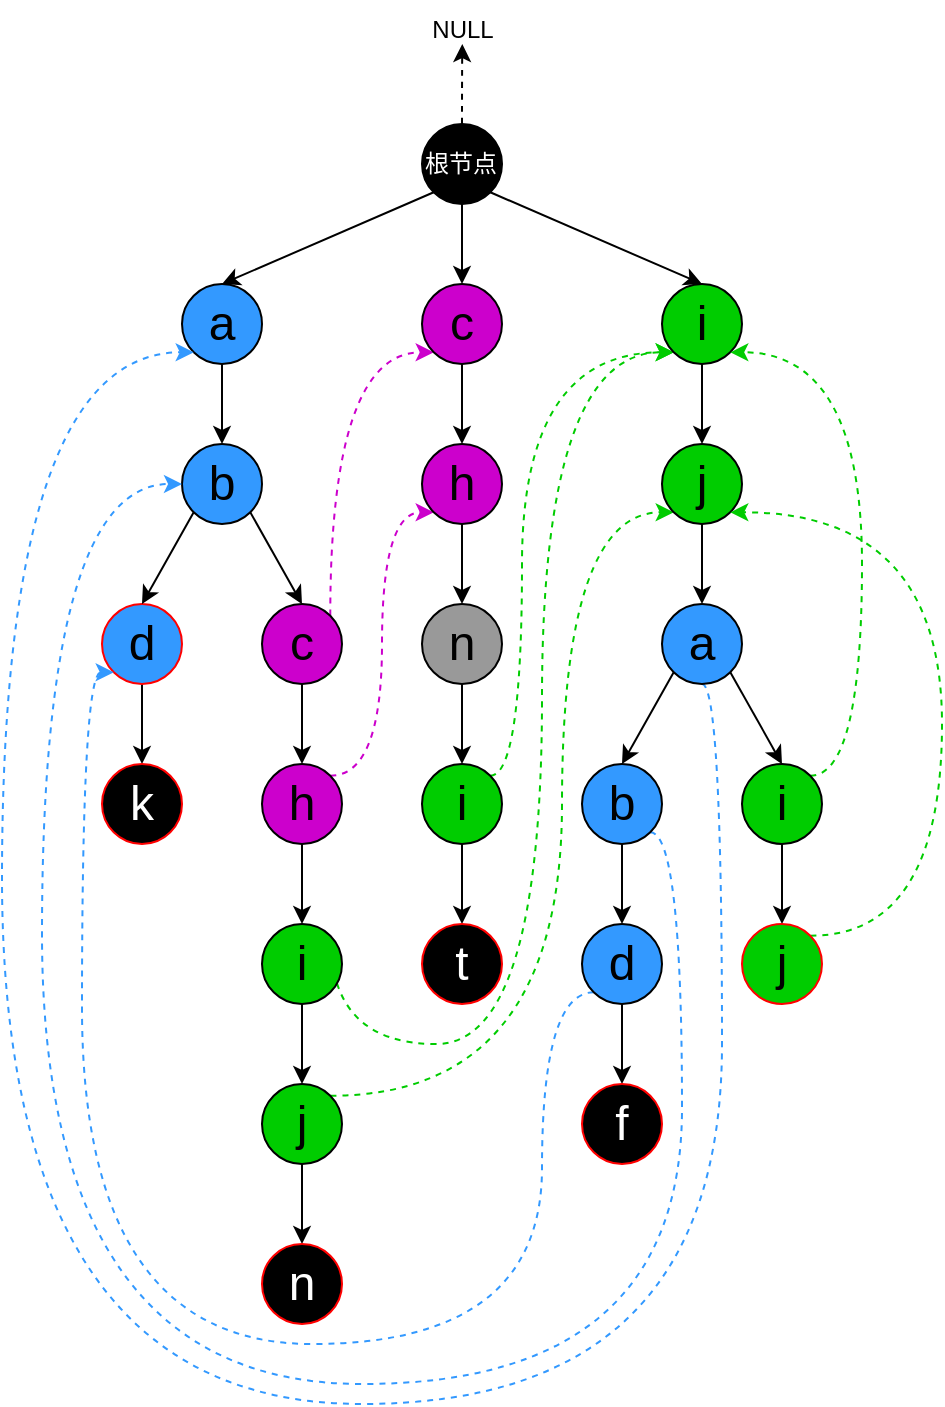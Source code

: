 <mxfile version="26.0.6">
  <diagram name="第 1 页" id="MK9CmVXxxkNz_g2SXvgl">
    <mxGraphModel dx="1185" dy="627" grid="1" gridSize="10" guides="1" tooltips="1" connect="1" arrows="1" fold="1" page="1" pageScale="1" pageWidth="827" pageHeight="1169" math="0" shadow="0">
      <root>
        <mxCell id="0" />
        <mxCell id="1" parent="0" />
        <mxCell id="7FsaL07EeZhA4-ebnF5I-49" style="edgeStyle=orthogonalEdgeStyle;rounded=0;orthogonalLoop=1;jettySize=auto;html=1;exitX=0.5;exitY=1;exitDx=0;exitDy=0;entryX=0.5;entryY=0;entryDx=0;entryDy=0;" edge="1" parent="1" source="7FsaL07EeZhA4-ebnF5I-1" target="7FsaL07EeZhA4-ebnF5I-24">
          <mxGeometry relative="1" as="geometry" />
        </mxCell>
        <mxCell id="7FsaL07EeZhA4-ebnF5I-65" style="edgeStyle=orthogonalEdgeStyle;rounded=0;orthogonalLoop=1;jettySize=auto;html=1;exitX=0.5;exitY=0;exitDx=0;exitDy=0;curved=1;dashed=1;" edge="1" parent="1" source="7FsaL07EeZhA4-ebnF5I-1">
          <mxGeometry relative="1" as="geometry">
            <mxPoint x="420.143" y="40" as="targetPoint" />
          </mxGeometry>
        </mxCell>
        <mxCell id="7FsaL07EeZhA4-ebnF5I-1" value="" style="ellipse;whiteSpace=wrap;html=1;aspect=fixed;fillColor=#000000;" vertex="1" parent="1">
          <mxGeometry x="400" y="80" width="40" height="40" as="geometry" />
        </mxCell>
        <mxCell id="7FsaL07EeZhA4-ebnF5I-2" value="&lt;span style=&quot;font-size: 24px;&quot;&gt;a&lt;/span&gt;" style="ellipse;whiteSpace=wrap;html=1;aspect=fixed;fillColor=#3399FF;" vertex="1" parent="1">
          <mxGeometry x="280" y="160" width="40" height="40" as="geometry" />
        </mxCell>
        <mxCell id="7FsaL07EeZhA4-ebnF5I-3" value="&lt;span style=&quot;font-size: 24px;&quot;&gt;b&lt;/span&gt;" style="ellipse;whiteSpace=wrap;html=1;aspect=fixed;fillColor=#3399FF;" vertex="1" parent="1">
          <mxGeometry x="280" y="240" width="40" height="40" as="geometry" />
        </mxCell>
        <mxCell id="7FsaL07EeZhA4-ebnF5I-13" style="edgeStyle=orthogonalEdgeStyle;rounded=0;orthogonalLoop=1;jettySize=auto;html=1;exitX=0.5;exitY=1;exitDx=0;exitDy=0;entryX=0.5;entryY=0;entryDx=0;entryDy=0;" edge="1" parent="1" source="7FsaL07EeZhA4-ebnF5I-4" target="7FsaL07EeZhA4-ebnF5I-5">
          <mxGeometry relative="1" as="geometry" />
        </mxCell>
        <mxCell id="7FsaL07EeZhA4-ebnF5I-4" value="&lt;span style=&quot;font-size: 24px;&quot;&gt;d&lt;/span&gt;" style="ellipse;whiteSpace=wrap;html=1;aspect=fixed;fillColor=#3399FF;strokeColor=#FF0000;" vertex="1" parent="1">
          <mxGeometry x="240" y="320" width="40" height="40" as="geometry" />
        </mxCell>
        <mxCell id="7FsaL07EeZhA4-ebnF5I-5" value="&lt;span style=&quot;font-size: 24px;&quot;&gt;&lt;font style=&quot;color: rgb(255, 255, 255);&quot;&gt;k&lt;/font&gt;&lt;/span&gt;" style="ellipse;whiteSpace=wrap;html=1;aspect=fixed;fillColor=#000000;strokeColor=#FF0000;" vertex="1" parent="1">
          <mxGeometry x="240" y="400" width="40" height="40" as="geometry" />
        </mxCell>
        <mxCell id="7FsaL07EeZhA4-ebnF5I-10" value="" style="endArrow=classic;html=1;rounded=0;exitX=0.5;exitY=1;exitDx=0;exitDy=0;entryX=0.5;entryY=0;entryDx=0;entryDy=0;" edge="1" parent="1" source="7FsaL07EeZhA4-ebnF5I-2" target="7FsaL07EeZhA4-ebnF5I-3">
          <mxGeometry width="50" height="50" relative="1" as="geometry">
            <mxPoint x="380" y="250" as="sourcePoint" />
            <mxPoint x="430" y="200" as="targetPoint" />
          </mxGeometry>
        </mxCell>
        <mxCell id="7FsaL07EeZhA4-ebnF5I-11" value="" style="endArrow=classic;html=1;rounded=0;exitX=0;exitY=1;exitDx=0;exitDy=0;entryX=0.5;entryY=0;entryDx=0;entryDy=0;" edge="1" parent="1" source="7FsaL07EeZhA4-ebnF5I-3" target="7FsaL07EeZhA4-ebnF5I-4">
          <mxGeometry width="50" height="50" relative="1" as="geometry">
            <mxPoint x="380" y="250" as="sourcePoint" />
            <mxPoint x="430" y="200" as="targetPoint" />
          </mxGeometry>
        </mxCell>
        <mxCell id="7FsaL07EeZhA4-ebnF5I-20" style="edgeStyle=orthogonalEdgeStyle;rounded=0;orthogonalLoop=1;jettySize=auto;html=1;exitX=0.5;exitY=1;exitDx=0;exitDy=0;entryX=0.5;entryY=0;entryDx=0;entryDy=0;" edge="1" parent="1" source="7FsaL07EeZhA4-ebnF5I-12" target="7FsaL07EeZhA4-ebnF5I-14">
          <mxGeometry relative="1" as="geometry" />
        </mxCell>
        <mxCell id="7FsaL07EeZhA4-ebnF5I-51" style="edgeStyle=orthogonalEdgeStyle;rounded=0;orthogonalLoop=1;jettySize=auto;html=1;exitX=1;exitY=0;exitDx=0;exitDy=0;entryX=0;entryY=1;entryDx=0;entryDy=0;curved=1;dashed=1;strokeColor=#CC00CC;" edge="1" parent="1" source="7FsaL07EeZhA4-ebnF5I-12" target="7FsaL07EeZhA4-ebnF5I-24">
          <mxGeometry relative="1" as="geometry">
            <Array as="points">
              <mxPoint x="354" y="194" />
            </Array>
          </mxGeometry>
        </mxCell>
        <mxCell id="7FsaL07EeZhA4-ebnF5I-12" value="&lt;span style=&quot;font-size: 24px;&quot;&gt;c&lt;/span&gt;&lt;span style=&quot;color: rgba(0, 0, 0, 0); font-family: monospace; font-size: 0px; text-align: start; text-wrap-mode: nowrap;&quot;&gt;%3CmxGraphModel%3E%3Croot%3E%3CmxCell%20id%3D%220%22%2F%3E%3CmxCell%20id%3D%221%22%20parent%3D%220%22%2F%3E%3CmxCell%20id%3D%222%22%20value%3D%22%26lt%3Bspan%20style%3D%26quot%3Bfont-size%3A%2024px%3B%26quot%3B%26gt%3Ba%26lt%3B%2Fspan%26gt%3B%22%20style%3D%22ellipse%3BwhiteSpace%3Dwrap%3Bhtml%3D1%3Baspect%3Dfixed%3B%22%20vertex%3D%221%22%20parent%3D%221%22%3E%3CmxGeometry%20x%3D%22280%22%20y%3D%22200%22%20width%3D%2240%22%20height%3D%2240%22%20as%3D%22geometry%22%2F%3E%3C%2FmxCell%3E%3C%2Froot%3E%3C%2FmxGraphModel%3E&lt;/span&gt;" style="ellipse;whiteSpace=wrap;html=1;aspect=fixed;fillColor=#CC00CC;" vertex="1" parent="1">
          <mxGeometry x="320" y="320" width="40" height="40" as="geometry" />
        </mxCell>
        <mxCell id="7FsaL07EeZhA4-ebnF5I-21" style="edgeStyle=orthogonalEdgeStyle;rounded=0;orthogonalLoop=1;jettySize=auto;html=1;exitX=0.5;exitY=1;exitDx=0;exitDy=0;entryX=0.5;entryY=0;entryDx=0;entryDy=0;" edge="1" parent="1" source="7FsaL07EeZhA4-ebnF5I-14" target="7FsaL07EeZhA4-ebnF5I-15">
          <mxGeometry relative="1" as="geometry" />
        </mxCell>
        <mxCell id="7FsaL07EeZhA4-ebnF5I-52" style="edgeStyle=orthogonalEdgeStyle;rounded=0;orthogonalLoop=1;jettySize=auto;html=1;exitX=1;exitY=0;exitDx=0;exitDy=0;entryX=0;entryY=1;entryDx=0;entryDy=0;dashed=1;curved=1;strokeColor=#CC00CC;" edge="1" parent="1" source="7FsaL07EeZhA4-ebnF5I-14" target="7FsaL07EeZhA4-ebnF5I-25">
          <mxGeometry relative="1" as="geometry">
            <Array as="points">
              <mxPoint x="380" y="406" />
              <mxPoint x="380" y="274" />
            </Array>
          </mxGeometry>
        </mxCell>
        <mxCell id="7FsaL07EeZhA4-ebnF5I-14" value="&lt;span style=&quot;font-size: 24px;&quot;&gt;h&lt;/span&gt;&lt;span style=&quot;color: rgba(0, 0, 0, 0); font-family: monospace; font-size: 0px; text-align: start; text-wrap-mode: nowrap;&quot;&gt;%3CmxGraphModel%3E%3Croot%3E%3CmxCell%20id%3D%220%22%2F%3E%3CmxCell%20id%3D%221%22%20parent%3D%220%22%2F%3E%3CmxCell%20id%3D%222%22%20value%3D%22%26lt%3Bspan%20style%3D%26quot%3Bfont-size%3A%2024px%3B%26quot%3B%26gt%3Ba%26lt%3B%2Fspan%26gt%3B%22%20style%3D%22ellipse%3BwhiteSpace%3Dwrap%3Bhtml%3D1%3Baspect%3Dfixed%3B%22%20vertex%3D%221%22%20parent%3D%221%22%3E%3CmxGeometry%20x%3D%22280%22%20y%3D%22200%22%20width%3D%2240%22%20height%3D%2240%22%20as%3D%22geometry%22%2F%3E%3C%2FmxCell%3E%3C%2Froot%3E%3C%2FmxGraphModel%3E&lt;/span&gt;" style="ellipse;whiteSpace=wrap;html=1;aspect=fixed;fillColor=#CC00CC;" vertex="1" parent="1">
          <mxGeometry x="320" y="400" width="40" height="40" as="geometry" />
        </mxCell>
        <mxCell id="7FsaL07EeZhA4-ebnF5I-22" style="edgeStyle=orthogonalEdgeStyle;rounded=0;orthogonalLoop=1;jettySize=auto;html=1;exitX=0.5;exitY=1;exitDx=0;exitDy=0;entryX=0.5;entryY=0;entryDx=0;entryDy=0;" edge="1" parent="1" source="7FsaL07EeZhA4-ebnF5I-15" target="7FsaL07EeZhA4-ebnF5I-16">
          <mxGeometry relative="1" as="geometry" />
        </mxCell>
        <mxCell id="7FsaL07EeZhA4-ebnF5I-54" style="edgeStyle=orthogonalEdgeStyle;rounded=0;orthogonalLoop=1;jettySize=auto;html=1;exitX=1;exitY=0;exitDx=0;exitDy=0;entryX=0;entryY=1;entryDx=0;entryDy=0;dashed=1;curved=1;strokeColor=#00CC00;" edge="1" parent="1" source="7FsaL07EeZhA4-ebnF5I-15" target="7FsaL07EeZhA4-ebnF5I-33">
          <mxGeometry relative="1" as="geometry">
            <Array as="points">
              <mxPoint x="354" y="540" />
              <mxPoint x="460" y="540" />
              <mxPoint x="460" y="194" />
            </Array>
          </mxGeometry>
        </mxCell>
        <mxCell id="7FsaL07EeZhA4-ebnF5I-15" value="&lt;span style=&quot;font-size: 24px;&quot;&gt;i&lt;/span&gt;" style="ellipse;whiteSpace=wrap;html=1;aspect=fixed;fillColor=#00CC00;" vertex="1" parent="1">
          <mxGeometry x="320" y="480" width="40" height="40" as="geometry" />
        </mxCell>
        <mxCell id="7FsaL07EeZhA4-ebnF5I-23" style="edgeStyle=orthogonalEdgeStyle;rounded=0;orthogonalLoop=1;jettySize=auto;html=1;exitX=0.5;exitY=1;exitDx=0;exitDy=0;entryX=0.5;entryY=0;entryDx=0;entryDy=0;" edge="1" parent="1" source="7FsaL07EeZhA4-ebnF5I-16" target="7FsaL07EeZhA4-ebnF5I-17">
          <mxGeometry relative="1" as="geometry" />
        </mxCell>
        <mxCell id="7FsaL07EeZhA4-ebnF5I-62" style="edgeStyle=orthogonalEdgeStyle;rounded=0;orthogonalLoop=1;jettySize=auto;html=1;exitX=1;exitY=0;exitDx=0;exitDy=0;entryX=0;entryY=1;entryDx=0;entryDy=0;curved=1;dashed=1;strokeColor=#00CC00;" edge="1" parent="1" source="7FsaL07EeZhA4-ebnF5I-16" target="7FsaL07EeZhA4-ebnF5I-34">
          <mxGeometry relative="1" as="geometry">
            <Array as="points">
              <mxPoint x="470" y="566" />
              <mxPoint x="470" y="274" />
            </Array>
          </mxGeometry>
        </mxCell>
        <mxCell id="7FsaL07EeZhA4-ebnF5I-16" value="&lt;span style=&quot;font-size: 24px;&quot;&gt;j&lt;/span&gt;" style="ellipse;whiteSpace=wrap;html=1;aspect=fixed;fillColor=#00CC00;" vertex="1" parent="1">
          <mxGeometry x="320" y="560" width="40" height="40" as="geometry" />
        </mxCell>
        <mxCell id="7FsaL07EeZhA4-ebnF5I-17" value="&lt;span style=&quot;font-size: 24px;&quot;&gt;&lt;font style=&quot;color: rgb(255, 255, 255);&quot;&gt;n&lt;/font&gt;&lt;/span&gt;" style="ellipse;whiteSpace=wrap;html=1;aspect=fixed;fillColor=#000000;strokeColor=#FF0000;" vertex="1" parent="1">
          <mxGeometry x="320" y="640" width="40" height="40" as="geometry" />
        </mxCell>
        <mxCell id="7FsaL07EeZhA4-ebnF5I-19" value="" style="endArrow=classic;html=1;rounded=0;exitX=1;exitY=1;exitDx=0;exitDy=0;entryX=0.5;entryY=0;entryDx=0;entryDy=0;" edge="1" parent="1" source="7FsaL07EeZhA4-ebnF5I-3" target="7FsaL07EeZhA4-ebnF5I-12">
          <mxGeometry width="50" height="50" relative="1" as="geometry">
            <mxPoint x="380" y="380" as="sourcePoint" />
            <mxPoint x="430" y="330" as="targetPoint" />
          </mxGeometry>
        </mxCell>
        <mxCell id="7FsaL07EeZhA4-ebnF5I-32" style="edgeStyle=orthogonalEdgeStyle;rounded=0;orthogonalLoop=1;jettySize=auto;html=1;exitX=0.5;exitY=1;exitDx=0;exitDy=0;entryX=0.5;entryY=0;entryDx=0;entryDy=0;" edge="1" parent="1" source="7FsaL07EeZhA4-ebnF5I-24" target="7FsaL07EeZhA4-ebnF5I-25">
          <mxGeometry relative="1" as="geometry" />
        </mxCell>
        <mxCell id="7FsaL07EeZhA4-ebnF5I-24" value="&lt;span style=&quot;font-size: 24px;&quot;&gt;c&lt;/span&gt;&lt;span style=&quot;color: rgba(0, 0, 0, 0); font-family: monospace; font-size: 0px; text-align: start; text-wrap-mode: nowrap;&quot;&gt;%3CmxGraphModel%3E%3Croot%3E%3CmxCell%20id%3D%220%22%2F%3E%3CmxCell%20id%3D%221%22%20parent%3D%220%22%2F%3E%3CmxCell%20id%3D%222%22%20value%3D%22%26lt%3Bspan%20style%3D%26quot%3Bfont-size%3A%2024px%3B%26quot%3B%26gt%3Ba%26lt%3B%2Fspan%26gt%3B%22%20style%3D%22ellipse%3BwhiteSpace%3Dwrap%3Bhtml%3D1%3Baspect%3Dfixed%3B%22%20vertex%3D%221%22%20parent%3D%221%22%3E%3CmxGeometry%20x%3D%22280%22%20y%3D%22200%22%20width%3D%2240%22%20height%3D%2240%22%20as%3D%22geometry%22%2F%3E%3C%2FmxCell%3E%3C%2Froot%3E%3C%2FmxGraphModel%3E&lt;/span&gt;" style="ellipse;whiteSpace=wrap;html=1;aspect=fixed;fillColor=#CC00CC;" vertex="1" parent="1">
          <mxGeometry x="400" y="160" width="40" height="40" as="geometry" />
        </mxCell>
        <mxCell id="7FsaL07EeZhA4-ebnF5I-31" style="edgeStyle=orthogonalEdgeStyle;rounded=0;orthogonalLoop=1;jettySize=auto;html=1;exitX=0.5;exitY=1;exitDx=0;exitDy=0;entryX=0.5;entryY=0;entryDx=0;entryDy=0;" edge="1" parent="1" source="7FsaL07EeZhA4-ebnF5I-25" target="7FsaL07EeZhA4-ebnF5I-26">
          <mxGeometry relative="1" as="geometry" />
        </mxCell>
        <mxCell id="7FsaL07EeZhA4-ebnF5I-25" value="&lt;span style=&quot;font-size: 24px;&quot;&gt;h&lt;/span&gt;&lt;span style=&quot;color: rgba(0, 0, 0, 0); font-family: monospace; font-size: 0px; text-align: start; text-wrap-mode: nowrap;&quot;&gt;%3CmxGraphModel%3E%3Croot%3E%3CmxCell%20id%3D%220%22%2F%3E%3CmxCell%20id%3D%221%22%20parent%3D%220%22%2F%3E%3CmxCell%20id%3D%222%22%20value%3D%22%26lt%3Bspan%20style%3D%26quot%3Bfont-size%3A%2024px%3B%26quot%3B%26gt%3Bc%26lt%3B%2Fspan%26gt%3B%26lt%3Bspan%20style%3D%26quot%3Bcolor%3A%20rgba(0%2C%200%2C%200%2C%200)%3B%20font-family%3A%20monospace%3B%20font-size%3A%200px%3B%20text-align%3A%20start%3B%20text-wrap-mode%3A%20nowrap%3B%26quot%3B%26gt%3B%253CmxGraphModel%253E%253Croot%253E%253CmxCell%2520id%253D%25220%2522%252F%253E%253CmxCell%2520id%253D%25221%2522%2520parent%253D%25220%2522%252F%253E%253CmxCell%2520id%253D%25222%2522%2520value%253D%2522%2526lt%253Bspan%2520style%253D%2526quot%253Bfont-size%253A%252024px%253B%2526quot%253B%2526gt%253Ba%2526lt%253B%252Fspan%2526gt%253B%2522%2520style%253D%2522ellipse%253BwhiteSpace%253Dwrap%253Bhtml%253D1%253Baspect%253Dfixed%253B%2522%2520vertex%253D%25221%2522%2520parent%253D%25221%2522%253E%253CmxGeometry%2520x%253D%2522280%2522%2520y%253D%2522200%2522%2520width%253D%252240%2522%2520height%253D%252240%2522%2520as%253D%2522geometry%2522%252F%253E%253C%252FmxCell%253E%253C%252Froot%253E%253C%252FmxGraphModel%253E%26lt%3B%2Fspan%26gt%3B%22%20style%3D%22ellipse%3BwhiteSpace%3Dwrap%3Bhtml%3D1%3Baspect%3Dfixed%3B%22%20vertex%3D%221%22%20parent%3D%221%22%3E%3CmxGeometry%20x%3D%22320%22%20y%3D%22320%22%20width%3D%2240%22%20height%3D%2240%22%20as%3D%22geometry%22%2F%3E%3C%2FmxCell%3E%3C%2Froot%3E%3C%2FmxGraphModel%3E&lt;/span&gt;" style="ellipse;whiteSpace=wrap;html=1;aspect=fixed;fillColor=#CC00CC;" vertex="1" parent="1">
          <mxGeometry x="400" y="240" width="40" height="40" as="geometry" />
        </mxCell>
        <mxCell id="7FsaL07EeZhA4-ebnF5I-30" style="edgeStyle=orthogonalEdgeStyle;rounded=0;orthogonalLoop=1;jettySize=auto;html=1;exitX=0.5;exitY=1;exitDx=0;exitDy=0;entryX=0.5;entryY=0;entryDx=0;entryDy=0;" edge="1" parent="1" source="7FsaL07EeZhA4-ebnF5I-26" target="7FsaL07EeZhA4-ebnF5I-27">
          <mxGeometry relative="1" as="geometry" />
        </mxCell>
        <mxCell id="7FsaL07EeZhA4-ebnF5I-26" value="&lt;span style=&quot;font-size: 24px;&quot;&gt;n&lt;/span&gt;" style="ellipse;whiteSpace=wrap;html=1;aspect=fixed;fillColor=#999999;" vertex="1" parent="1">
          <mxGeometry x="400" y="320" width="40" height="40" as="geometry" />
        </mxCell>
        <mxCell id="7FsaL07EeZhA4-ebnF5I-29" style="edgeStyle=orthogonalEdgeStyle;rounded=0;orthogonalLoop=1;jettySize=auto;html=1;exitX=0.5;exitY=1;exitDx=0;exitDy=0;entryX=0.5;entryY=0;entryDx=0;entryDy=0;" edge="1" parent="1" source="7FsaL07EeZhA4-ebnF5I-27" target="7FsaL07EeZhA4-ebnF5I-28">
          <mxGeometry relative="1" as="geometry" />
        </mxCell>
        <mxCell id="7FsaL07EeZhA4-ebnF5I-53" style="edgeStyle=orthogonalEdgeStyle;rounded=0;orthogonalLoop=1;jettySize=auto;html=1;exitX=1;exitY=0;exitDx=0;exitDy=0;entryX=0;entryY=1;entryDx=0;entryDy=0;curved=1;dashed=1;strokeColor=#00CC00;" edge="1" parent="1" source="7FsaL07EeZhA4-ebnF5I-27" target="7FsaL07EeZhA4-ebnF5I-33">
          <mxGeometry relative="1" as="geometry">
            <Array as="points">
              <mxPoint x="450" y="406" />
              <mxPoint x="450" y="194" />
            </Array>
          </mxGeometry>
        </mxCell>
        <mxCell id="7FsaL07EeZhA4-ebnF5I-27" value="&lt;span style=&quot;font-size: 24px;&quot;&gt;i&lt;/span&gt;" style="ellipse;whiteSpace=wrap;html=1;aspect=fixed;fillColor=#00CC00;" vertex="1" parent="1">
          <mxGeometry x="400" y="400" width="40" height="40" as="geometry" />
        </mxCell>
        <mxCell id="7FsaL07EeZhA4-ebnF5I-28" value="&lt;span style=&quot;font-size: 24px;&quot;&gt;&lt;font style=&quot;color: rgb(255, 255, 255);&quot;&gt;t&lt;/font&gt;&lt;/span&gt;" style="ellipse;whiteSpace=wrap;html=1;aspect=fixed;fillColor=#000000;strokeColor=#FF0000;" vertex="1" parent="1">
          <mxGeometry x="400" y="480" width="40" height="40" as="geometry" />
        </mxCell>
        <mxCell id="7FsaL07EeZhA4-ebnF5I-47" style="edgeStyle=orthogonalEdgeStyle;rounded=0;orthogonalLoop=1;jettySize=auto;html=1;exitX=0.5;exitY=1;exitDx=0;exitDy=0;entryX=0.5;entryY=0;entryDx=0;entryDy=0;" edge="1" parent="1" source="7FsaL07EeZhA4-ebnF5I-33" target="7FsaL07EeZhA4-ebnF5I-34">
          <mxGeometry relative="1" as="geometry" />
        </mxCell>
        <mxCell id="7FsaL07EeZhA4-ebnF5I-33" value="&lt;span style=&quot;font-size: 24px;&quot;&gt;i&lt;/span&gt;" style="ellipse;whiteSpace=wrap;html=1;aspect=fixed;fillColor=#00CC00;" vertex="1" parent="1">
          <mxGeometry x="520" y="160" width="40" height="40" as="geometry" />
        </mxCell>
        <mxCell id="7FsaL07EeZhA4-ebnF5I-46" style="edgeStyle=orthogonalEdgeStyle;rounded=0;orthogonalLoop=1;jettySize=auto;html=1;exitX=0.5;exitY=1;exitDx=0;exitDy=0;entryX=0.5;entryY=0;entryDx=0;entryDy=0;" edge="1" parent="1" source="7FsaL07EeZhA4-ebnF5I-34" target="7FsaL07EeZhA4-ebnF5I-35">
          <mxGeometry relative="1" as="geometry" />
        </mxCell>
        <mxCell id="7FsaL07EeZhA4-ebnF5I-34" value="&lt;span style=&quot;font-size: 24px;&quot;&gt;j&lt;/span&gt;" style="ellipse;whiteSpace=wrap;html=1;aspect=fixed;fillColor=#00CC00;" vertex="1" parent="1">
          <mxGeometry x="520" y="240" width="40" height="40" as="geometry" />
        </mxCell>
        <mxCell id="7FsaL07EeZhA4-ebnF5I-61" style="edgeStyle=orthogonalEdgeStyle;rounded=0;orthogonalLoop=1;jettySize=auto;html=1;exitX=0.5;exitY=1;exitDx=0;exitDy=0;entryX=0;entryY=1;entryDx=0;entryDy=0;curved=1;dashed=1;strokeColor=#3399FF;" edge="1" parent="1" source="7FsaL07EeZhA4-ebnF5I-35" target="7FsaL07EeZhA4-ebnF5I-2">
          <mxGeometry relative="1" as="geometry">
            <Array as="points">
              <mxPoint x="550" y="360" />
              <mxPoint x="550" y="720" />
              <mxPoint x="190" y="720" />
              <mxPoint x="190" y="194" />
            </Array>
          </mxGeometry>
        </mxCell>
        <mxCell id="7FsaL07EeZhA4-ebnF5I-35" value="&lt;span style=&quot;font-size: 24px;&quot;&gt;a&lt;/span&gt;" style="ellipse;whiteSpace=wrap;html=1;aspect=fixed;fillColor=#3399FF;" vertex="1" parent="1">
          <mxGeometry x="520" y="320" width="40" height="40" as="geometry" />
        </mxCell>
        <mxCell id="7FsaL07EeZhA4-ebnF5I-43" style="edgeStyle=orthogonalEdgeStyle;rounded=0;orthogonalLoop=1;jettySize=auto;html=1;exitX=0.5;exitY=1;exitDx=0;exitDy=0;entryX=0.5;entryY=0;entryDx=0;entryDy=0;" edge="1" parent="1" source="7FsaL07EeZhA4-ebnF5I-36" target="7FsaL07EeZhA4-ebnF5I-37">
          <mxGeometry relative="1" as="geometry" />
        </mxCell>
        <mxCell id="7FsaL07EeZhA4-ebnF5I-55" style="edgeStyle=orthogonalEdgeStyle;rounded=0;orthogonalLoop=1;jettySize=auto;html=1;exitX=1;exitY=0;exitDx=0;exitDy=0;entryX=1;entryY=1;entryDx=0;entryDy=0;curved=1;dashed=1;strokeColor=#00CC00;" edge="1" parent="1" source="7FsaL07EeZhA4-ebnF5I-36" target="7FsaL07EeZhA4-ebnF5I-33">
          <mxGeometry relative="1" as="geometry">
            <Array as="points">
              <mxPoint x="620" y="406" />
              <mxPoint x="620" y="194" />
            </Array>
          </mxGeometry>
        </mxCell>
        <mxCell id="7FsaL07EeZhA4-ebnF5I-36" value="&lt;span style=&quot;font-size: 24px;&quot;&gt;i&lt;/span&gt;" style="ellipse;whiteSpace=wrap;html=1;aspect=fixed;fillColor=#00CC00;" vertex="1" parent="1">
          <mxGeometry x="560" y="400" width="40" height="40" as="geometry" />
        </mxCell>
        <mxCell id="7FsaL07EeZhA4-ebnF5I-56" style="edgeStyle=orthogonalEdgeStyle;rounded=0;orthogonalLoop=1;jettySize=auto;html=1;exitX=1;exitY=0;exitDx=0;exitDy=0;entryX=1;entryY=1;entryDx=0;entryDy=0;curved=1;dashed=1;strokeColor=#00CC00;" edge="1" parent="1" source="7FsaL07EeZhA4-ebnF5I-37" target="7FsaL07EeZhA4-ebnF5I-34">
          <mxGeometry relative="1" as="geometry">
            <Array as="points">
              <mxPoint x="660" y="486" />
              <mxPoint x="660" y="274" />
            </Array>
          </mxGeometry>
        </mxCell>
        <mxCell id="7FsaL07EeZhA4-ebnF5I-37" value="&lt;span style=&quot;font-size: 24px;&quot;&gt;j&lt;/span&gt;" style="ellipse;whiteSpace=wrap;html=1;aspect=fixed;fillColor=#00CC00;strokeColor=#FF0000;" vertex="1" parent="1">
          <mxGeometry x="560" y="480" width="40" height="40" as="geometry" />
        </mxCell>
        <mxCell id="7FsaL07EeZhA4-ebnF5I-41" style="edgeStyle=orthogonalEdgeStyle;rounded=0;orthogonalLoop=1;jettySize=auto;html=1;exitX=0.5;exitY=1;exitDx=0;exitDy=0;entryX=0.5;entryY=0;entryDx=0;entryDy=0;" edge="1" parent="1" source="7FsaL07EeZhA4-ebnF5I-38" target="7FsaL07EeZhA4-ebnF5I-39">
          <mxGeometry relative="1" as="geometry" />
        </mxCell>
        <mxCell id="7FsaL07EeZhA4-ebnF5I-60" style="edgeStyle=orthogonalEdgeStyle;rounded=0;orthogonalLoop=1;jettySize=auto;html=1;exitX=1;exitY=1;exitDx=0;exitDy=0;entryX=0;entryY=0.5;entryDx=0;entryDy=0;curved=1;dashed=1;strokeColor=#3399FF;" edge="1" parent="1" source="7FsaL07EeZhA4-ebnF5I-38" target="7FsaL07EeZhA4-ebnF5I-3">
          <mxGeometry relative="1" as="geometry">
            <Array as="points">
              <mxPoint x="530" y="434" />
              <mxPoint x="530" y="710" />
              <mxPoint x="210" y="710" />
              <mxPoint x="210" y="260" />
            </Array>
          </mxGeometry>
        </mxCell>
        <mxCell id="7FsaL07EeZhA4-ebnF5I-38" value="&lt;span style=&quot;font-size: 24px;&quot;&gt;b&lt;/span&gt;" style="ellipse;whiteSpace=wrap;html=1;aspect=fixed;fillColor=#3399FF;" vertex="1" parent="1">
          <mxGeometry x="480" y="400" width="40" height="40" as="geometry" />
        </mxCell>
        <mxCell id="7FsaL07EeZhA4-ebnF5I-42" style="edgeStyle=orthogonalEdgeStyle;rounded=0;orthogonalLoop=1;jettySize=auto;html=1;exitX=0.5;exitY=1;exitDx=0;exitDy=0;entryX=0.5;entryY=0;entryDx=0;entryDy=0;" edge="1" parent="1" source="7FsaL07EeZhA4-ebnF5I-39" target="7FsaL07EeZhA4-ebnF5I-40">
          <mxGeometry relative="1" as="geometry" />
        </mxCell>
        <mxCell id="7FsaL07EeZhA4-ebnF5I-59" style="edgeStyle=orthogonalEdgeStyle;rounded=0;orthogonalLoop=1;jettySize=auto;html=1;exitX=0;exitY=1;exitDx=0;exitDy=0;entryX=0;entryY=1;entryDx=0;entryDy=0;curved=1;dashed=1;strokeColor=#3399FF;" edge="1" parent="1" source="7FsaL07EeZhA4-ebnF5I-39" target="7FsaL07EeZhA4-ebnF5I-4">
          <mxGeometry relative="1" as="geometry">
            <Array as="points">
              <mxPoint x="460" y="514" />
              <mxPoint x="460" y="690" />
              <mxPoint x="230" y="690" />
              <mxPoint x="230" y="354" />
            </Array>
          </mxGeometry>
        </mxCell>
        <mxCell id="7FsaL07EeZhA4-ebnF5I-39" value="&lt;span style=&quot;font-size: 24px;&quot;&gt;d&lt;/span&gt;" style="ellipse;whiteSpace=wrap;html=1;aspect=fixed;fillColor=#3399FF;" vertex="1" parent="1">
          <mxGeometry x="480" y="480" width="40" height="40" as="geometry" />
        </mxCell>
        <mxCell id="7FsaL07EeZhA4-ebnF5I-40" value="&lt;span style=&quot;font-size: 24px;&quot;&gt;&lt;font style=&quot;color: rgb(255, 255, 255);&quot;&gt;f&lt;/font&gt;&lt;/span&gt;" style="ellipse;whiteSpace=wrap;html=1;aspect=fixed;fillColor=#000000;strokeColor=#FF0000;" vertex="1" parent="1">
          <mxGeometry x="480" y="560" width="40" height="40" as="geometry" />
        </mxCell>
        <mxCell id="7FsaL07EeZhA4-ebnF5I-44" value="" style="endArrow=classic;html=1;rounded=0;exitX=0;exitY=1;exitDx=0;exitDy=0;entryX=0.5;entryY=0;entryDx=0;entryDy=0;" edge="1" parent="1" source="7FsaL07EeZhA4-ebnF5I-35" target="7FsaL07EeZhA4-ebnF5I-38">
          <mxGeometry width="50" height="50" relative="1" as="geometry">
            <mxPoint x="380" y="420" as="sourcePoint" />
            <mxPoint x="430" y="370" as="targetPoint" />
          </mxGeometry>
        </mxCell>
        <mxCell id="7FsaL07EeZhA4-ebnF5I-45" value="" style="endArrow=classic;html=1;rounded=0;exitX=1;exitY=1;exitDx=0;exitDy=0;entryX=0.5;entryY=0;entryDx=0;entryDy=0;" edge="1" parent="1" source="7FsaL07EeZhA4-ebnF5I-35" target="7FsaL07EeZhA4-ebnF5I-36">
          <mxGeometry width="50" height="50" relative="1" as="geometry">
            <mxPoint x="380" y="420" as="sourcePoint" />
            <mxPoint x="430" y="370" as="targetPoint" />
          </mxGeometry>
        </mxCell>
        <mxCell id="7FsaL07EeZhA4-ebnF5I-48" value="" style="endArrow=classic;html=1;rounded=0;exitX=0;exitY=1;exitDx=0;exitDy=0;entryX=0.5;entryY=0;entryDx=0;entryDy=0;" edge="1" parent="1" source="7FsaL07EeZhA4-ebnF5I-1" target="7FsaL07EeZhA4-ebnF5I-2">
          <mxGeometry width="50" height="50" relative="1" as="geometry">
            <mxPoint x="380" y="230" as="sourcePoint" />
            <mxPoint x="430" y="180" as="targetPoint" />
          </mxGeometry>
        </mxCell>
        <mxCell id="7FsaL07EeZhA4-ebnF5I-50" value="" style="endArrow=classic;html=1;rounded=0;exitX=1;exitY=1;exitDx=0;exitDy=0;entryX=0.5;entryY=0;entryDx=0;entryDy=0;" edge="1" parent="1" source="7FsaL07EeZhA4-ebnF5I-1" target="7FsaL07EeZhA4-ebnF5I-33">
          <mxGeometry width="50" height="50" relative="1" as="geometry">
            <mxPoint x="380" y="230" as="sourcePoint" />
            <mxPoint x="430" y="180" as="targetPoint" />
          </mxGeometry>
        </mxCell>
        <mxCell id="7FsaL07EeZhA4-ebnF5I-64" value="根节点" style="text;html=1;align=center;verticalAlign=middle;resizable=0;points=[];autosize=1;strokeColor=none;fillColor=none;fontColor=#FFFFFF;" vertex="1" parent="1">
          <mxGeometry x="389" y="85" width="60" height="30" as="geometry" />
        </mxCell>
        <mxCell id="7FsaL07EeZhA4-ebnF5I-66" value="NULL" style="text;html=1;align=center;verticalAlign=middle;resizable=0;points=[];autosize=1;strokeColor=none;fillColor=none;" vertex="1" parent="1">
          <mxGeometry x="395" y="18" width="50" height="30" as="geometry" />
        </mxCell>
      </root>
    </mxGraphModel>
  </diagram>
</mxfile>
